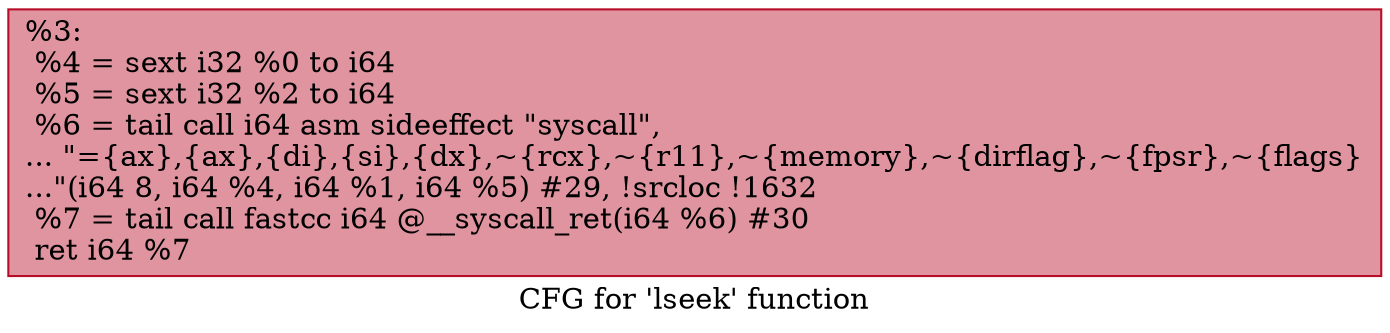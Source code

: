 digraph "CFG for 'lseek' function" {
	label="CFG for 'lseek' function";

	Node0x18c4840 [shape=record,color="#b70d28ff", style=filled, fillcolor="#b70d2870",label="{%3:\l  %4 = sext i32 %0 to i64\l  %5 = sext i32 %2 to i64\l  %6 = tail call i64 asm sideeffect \"syscall\",\l... \"=\{ax\},\{ax\},\{di\},\{si\},\{dx\},~\{rcx\},~\{r11\},~\{memory\},~\{dirflag\},~\{fpsr\},~\{flags\}\l...\"(i64 8, i64 %4, i64 %1, i64 %5) #29, !srcloc !1632\l  %7 = tail call fastcc i64 @__syscall_ret(i64 %6) #30\l  ret i64 %7\l}"];
}
